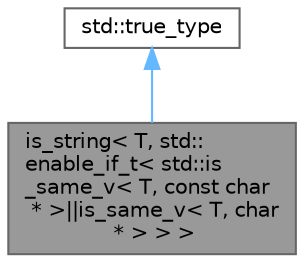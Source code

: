 digraph "is_string&lt; T, std::enable_if_t&lt; std::is_same_v&lt; T, const char * &gt;||is_same_v&lt; T, char * &gt; &gt; &gt;"
{
 // LATEX_PDF_SIZE
  bgcolor="transparent";
  edge [fontname=Helvetica,fontsize=10,labelfontname=Helvetica,labelfontsize=10];
  node [fontname=Helvetica,fontsize=10,shape=box,height=0.2,width=0.4];
  Node1 [id="Node000001",label="is_string\< T, std::\lenable_if_t\< std::is\l_same_v\< T, const char\l * \>\|\|is_same_v\< T, char\l * \> \> \>",height=0.2,width=0.4,color="gray40", fillcolor="grey60", style="filled", fontcolor="black",tooltip="Обьединённая специализация шаблона для типо char* и const char*."];
  Node2 -> Node1 [id="edge2_Node000001_Node000002",dir="back",color="steelblue1",style="solid",tooltip=" "];
  Node2 [id="Node000002",label="std::true_type",height=0.2,width=0.4,color="gray40", fillcolor="white", style="filled",tooltip=" "];
}
